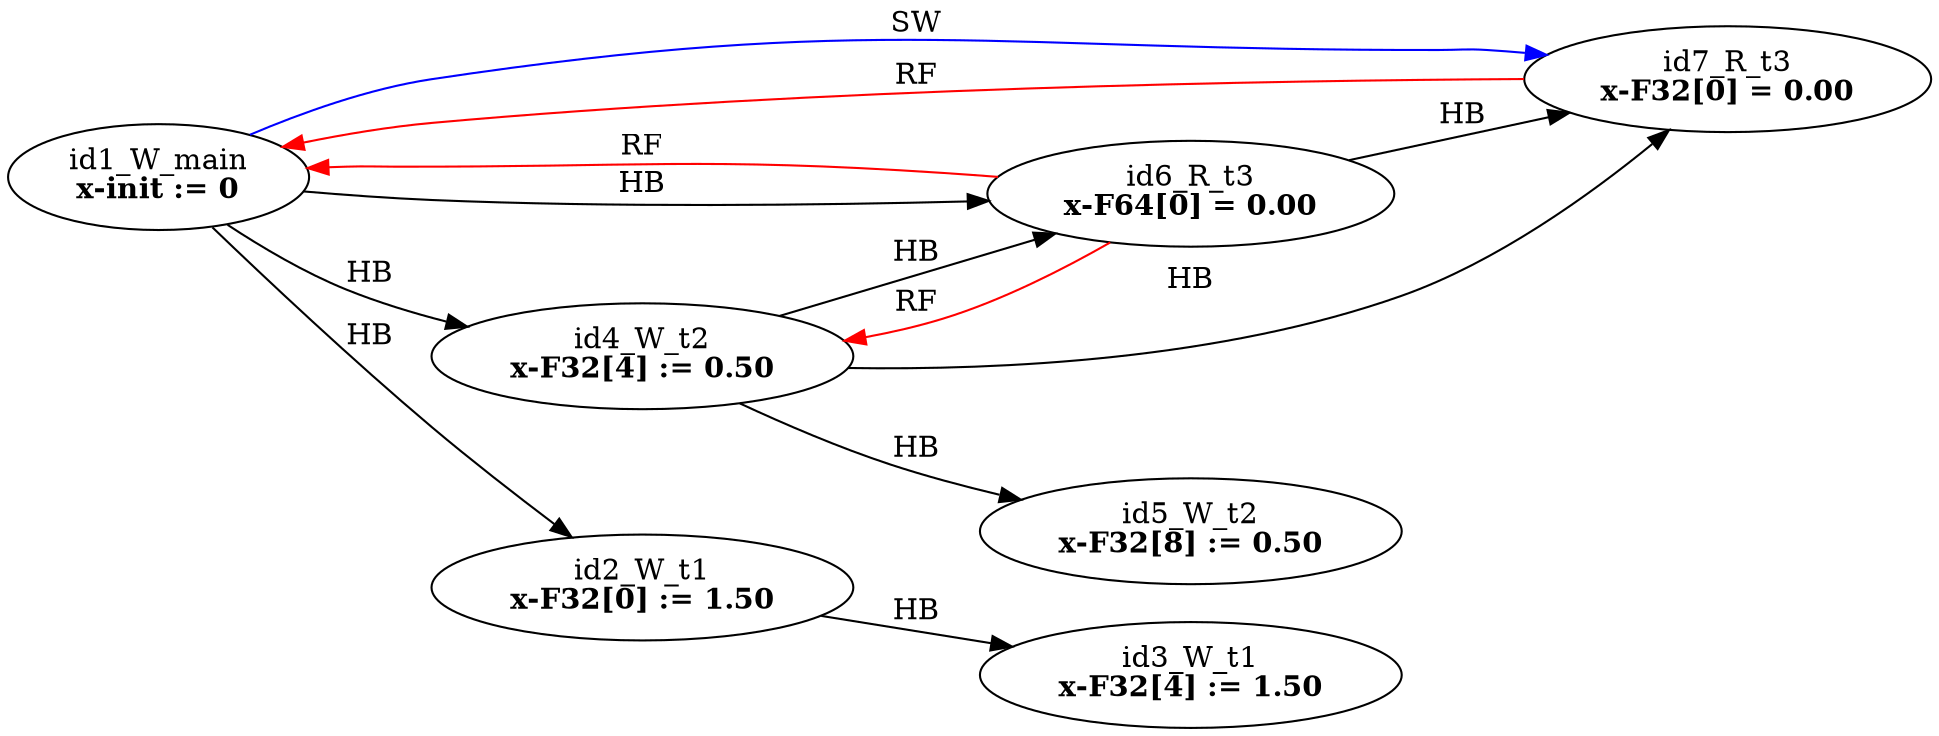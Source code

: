 digraph memory_model {
rankdir=LR;
splines=true; esep=0.5;
id2_W_t1 -> id3_W_t1 [label = "HB", color="black"];
id4_W_t2 -> id5_W_t2 [label = "HB", color="black"];
id6_R_t3 -> id7_R_t3 [label = "HB", color="black"];
id1_W_main -> id2_W_t1 [label = "HB", color="black"];
id1_W_main -> id4_W_t2 [label = "HB", color="black"];
id1_W_main -> id6_R_t3 [label = "HB", color="black"];
id4_W_t2 -> id6_R_t3 [label = "HB", color="black"];
id4_W_t2 -> id7_R_t3 [label = "HB", color="black"];
id6_R_t3 -> id1_W_main [label = "RF", color="red"];
id6_R_t3 -> id4_W_t2 [label = "RF", color="red"];
id7_R_t3 -> id1_W_main [label = "RF", color="red"];
id1_W_main -> id7_R_t3 [label = "SW", color="blue"];
id1_W_main [label=<id1_W_main<br/><B>x-init := 0</B>>, pos="5.0,4!"]
id2_W_t1 [label=<id2_W_t1<br/><B>x-F32[0] := 1.50</B>>, pos="0,2!"]
id3_W_t1 [label=<id3_W_t1<br/><B>x-F32[4] := 1.50</B>>, pos="0,0!"]
id4_W_t2 [label=<id4_W_t2<br/><B>x-F32[4] := 0.50</B>>, pos="5,2!"]
id5_W_t2 [label=<id5_W_t2<br/><B>x-F32[8] := 0.50</B>>, pos="5,0!"]
id6_R_t3 [label=<id6_R_t3<br/><B>x-F64[0] = 0.00</B>>, pos="10,2!"]
id7_R_t3 [label=<id7_R_t3<br/><B>x-F32[0] = 0.00</B>>, pos="10,0!"]
}